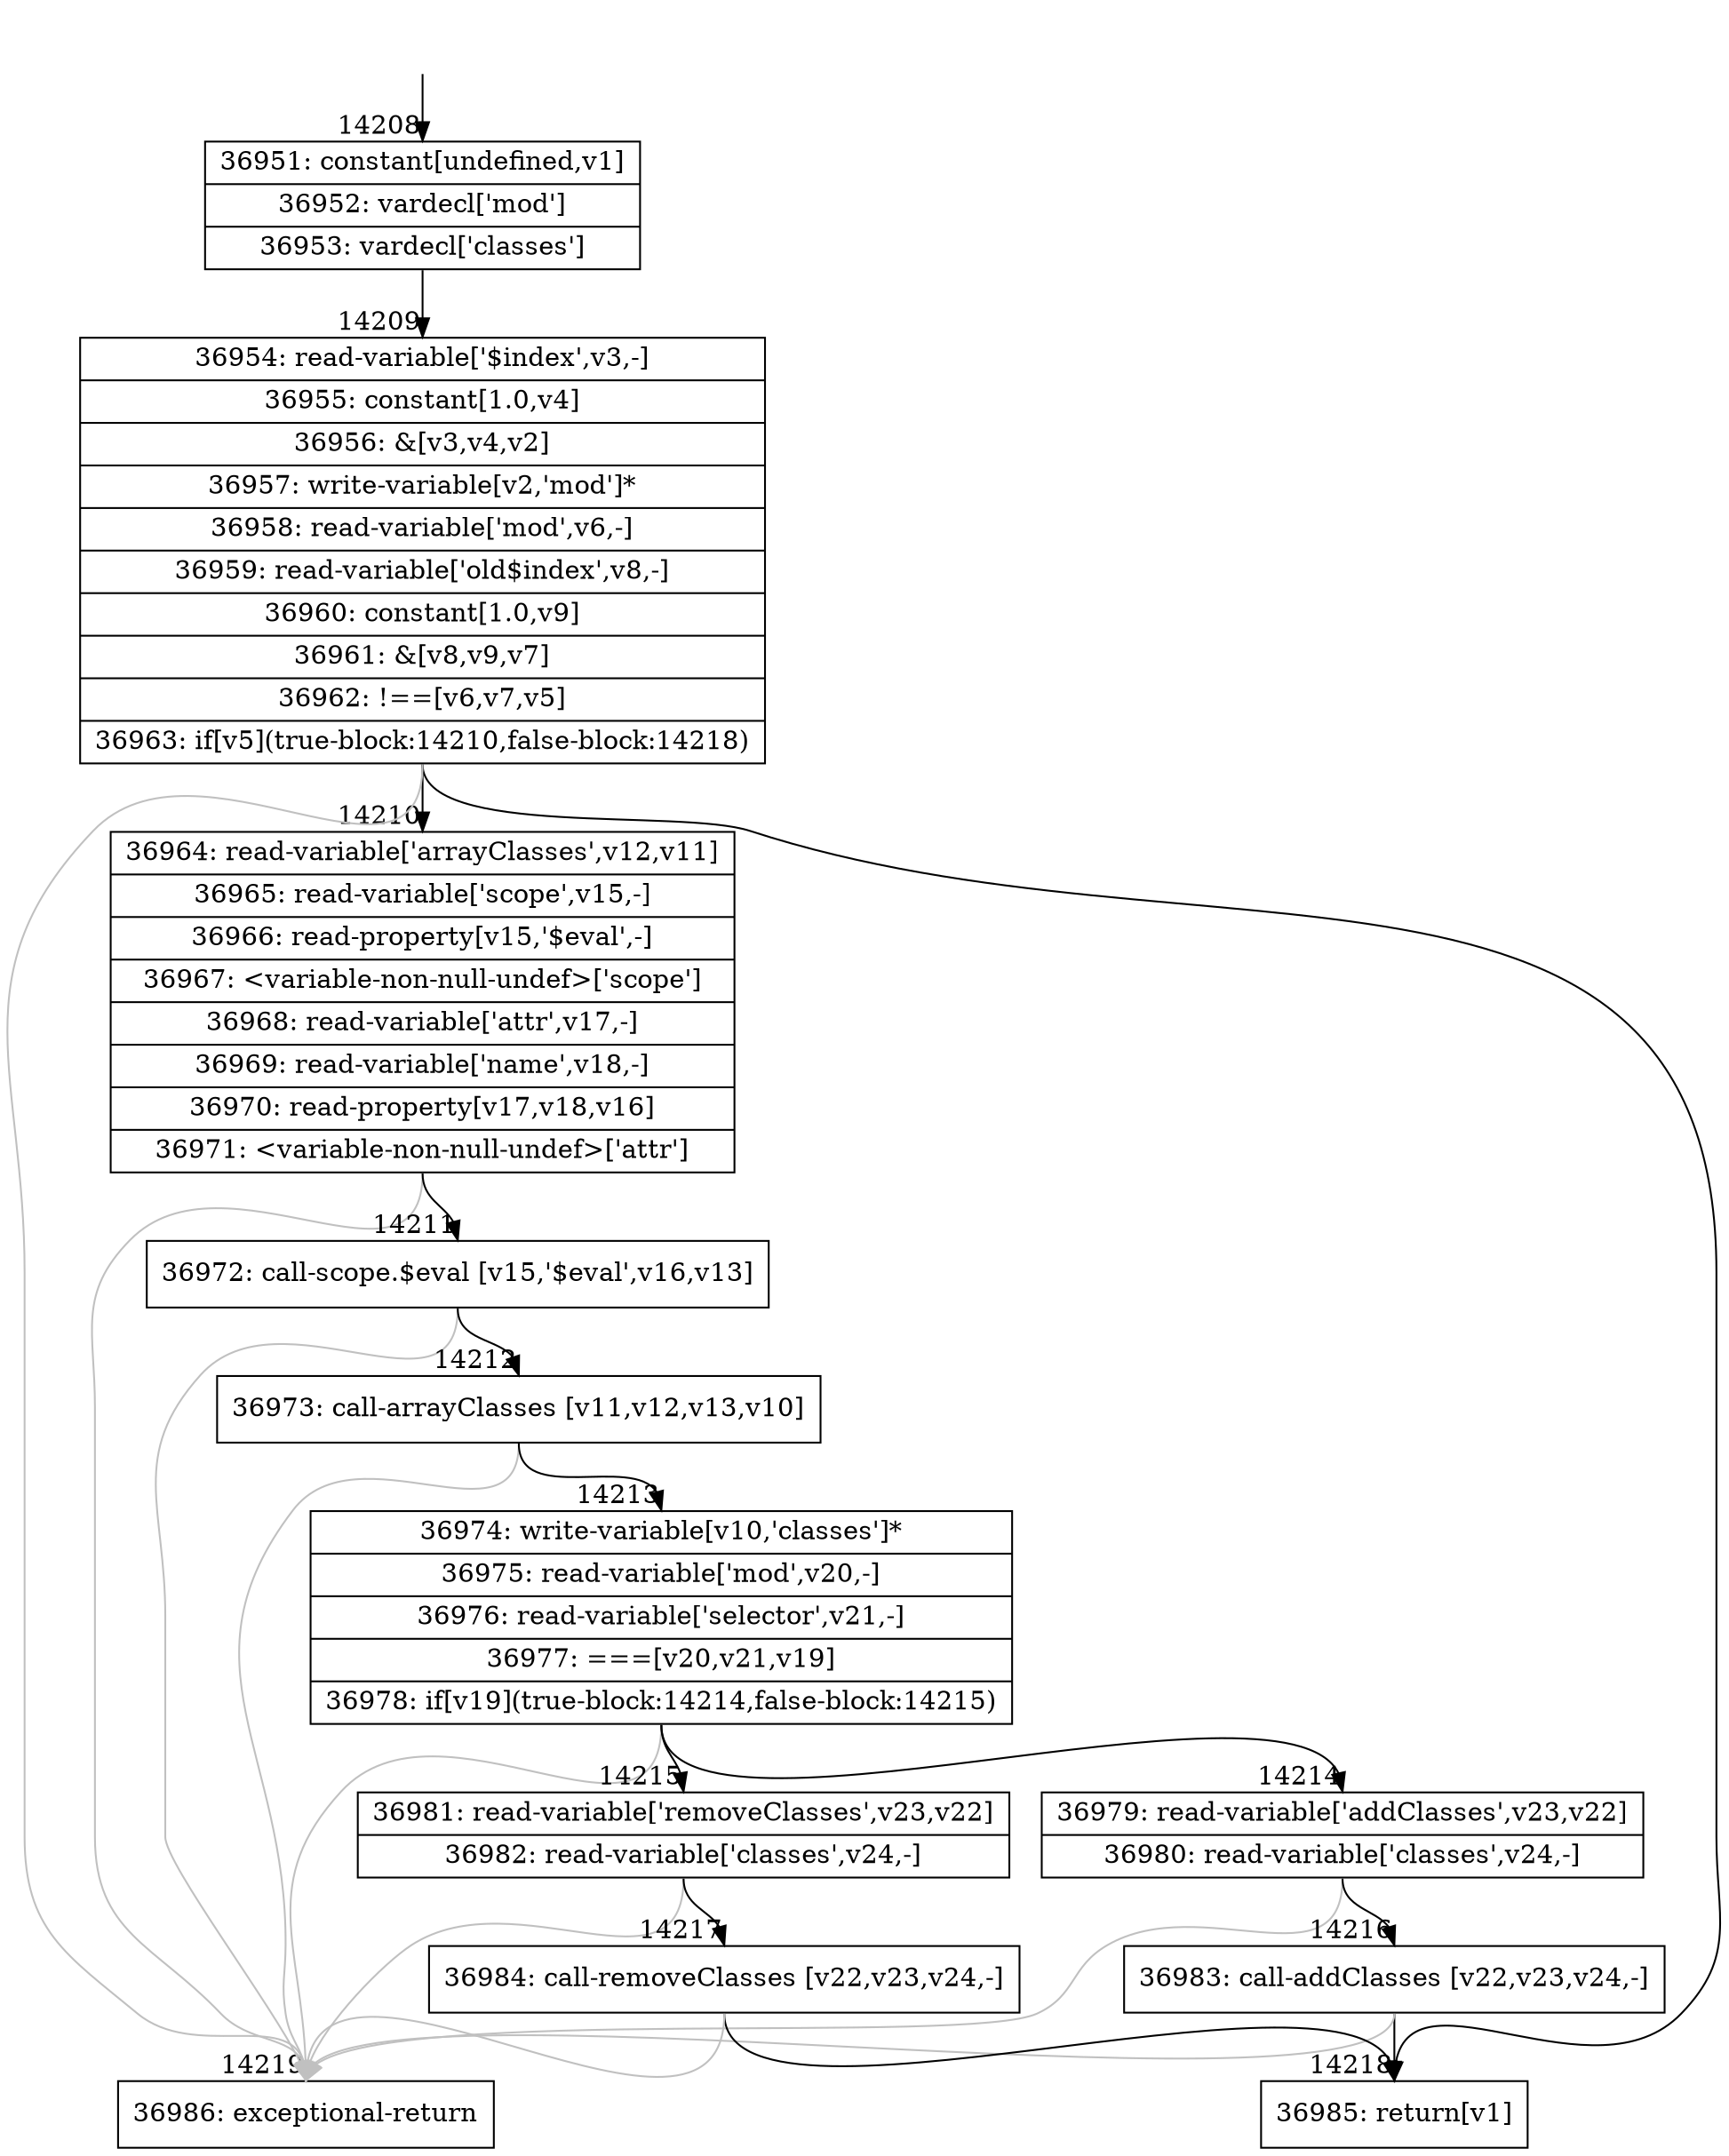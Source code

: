 digraph {
rankdir="TD"
BB_entry1126[shape=none,label=""];
BB_entry1126 -> BB14208 [tailport=s, headport=n, headlabel="    14208"]
BB14208 [shape=record label="{36951: constant[undefined,v1]|36952: vardecl['mod']|36953: vardecl['classes']}" ] 
BB14208 -> BB14209 [tailport=s, headport=n, headlabel="      14209"]
BB14209 [shape=record label="{36954: read-variable['$index',v3,-]|36955: constant[1.0,v4]|36956: &[v3,v4,v2]|36957: write-variable[v2,'mod']*|36958: read-variable['mod',v6,-]|36959: read-variable['old$index',v8,-]|36960: constant[1.0,v9]|36961: &[v8,v9,v7]|36962: !==[v6,v7,v5]|36963: if[v5](true-block:14210,false-block:14218)}" ] 
BB14209 -> BB14210 [tailport=s, headport=n, headlabel="      14210"]
BB14209 -> BB14218 [tailport=s, headport=n, headlabel="      14218"]
BB14209 -> BB14219 [tailport=s, headport=n, color=gray, headlabel="      14219"]
BB14210 [shape=record label="{36964: read-variable['arrayClasses',v12,v11]|36965: read-variable['scope',v15,-]|36966: read-property[v15,'$eval',-]|36967: \<variable-non-null-undef\>['scope']|36968: read-variable['attr',v17,-]|36969: read-variable['name',v18,-]|36970: read-property[v17,v18,v16]|36971: \<variable-non-null-undef\>['attr']}" ] 
BB14210 -> BB14211 [tailport=s, headport=n, headlabel="      14211"]
BB14210 -> BB14219 [tailport=s, headport=n, color=gray]
BB14211 [shape=record label="{36972: call-scope.$eval [v15,'$eval',v16,v13]}" ] 
BB14211 -> BB14212 [tailport=s, headport=n, headlabel="      14212"]
BB14211 -> BB14219 [tailport=s, headport=n, color=gray]
BB14212 [shape=record label="{36973: call-arrayClasses [v11,v12,v13,v10]}" ] 
BB14212 -> BB14213 [tailport=s, headport=n, headlabel="      14213"]
BB14212 -> BB14219 [tailport=s, headport=n, color=gray]
BB14213 [shape=record label="{36974: write-variable[v10,'classes']*|36975: read-variable['mod',v20,-]|36976: read-variable['selector',v21,-]|36977: ===[v20,v21,v19]|36978: if[v19](true-block:14214,false-block:14215)}" ] 
BB14213 -> BB14214 [tailport=s, headport=n, headlabel="      14214"]
BB14213 -> BB14215 [tailport=s, headport=n, headlabel="      14215"]
BB14213 -> BB14219 [tailport=s, headport=n, color=gray]
BB14214 [shape=record label="{36979: read-variable['addClasses',v23,v22]|36980: read-variable['classes',v24,-]}" ] 
BB14214 -> BB14216 [tailport=s, headport=n, headlabel="      14216"]
BB14214 -> BB14219 [tailport=s, headport=n, color=gray]
BB14215 [shape=record label="{36981: read-variable['removeClasses',v23,v22]|36982: read-variable['classes',v24,-]}" ] 
BB14215 -> BB14217 [tailport=s, headport=n, headlabel="      14217"]
BB14215 -> BB14219 [tailport=s, headport=n, color=gray]
BB14216 [shape=record label="{36983: call-addClasses [v22,v23,v24,-]}" ] 
BB14216 -> BB14218 [tailport=s, headport=n]
BB14216 -> BB14219 [tailport=s, headport=n, color=gray]
BB14217 [shape=record label="{36984: call-removeClasses [v22,v23,v24,-]}" ] 
BB14217 -> BB14218 [tailport=s, headport=n]
BB14217 -> BB14219 [tailport=s, headport=n, color=gray]
BB14218 [shape=record label="{36985: return[v1]}" ] 
BB14219 [shape=record label="{36986: exceptional-return}" ] 
//#$~ 22400
}
